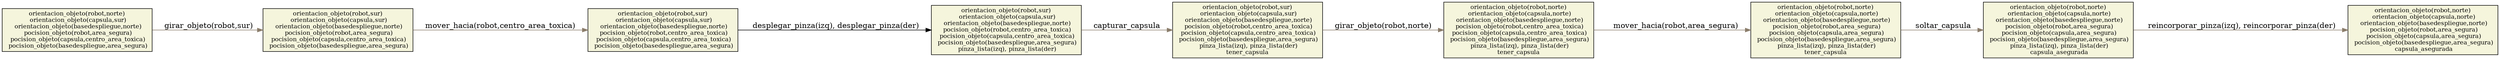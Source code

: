 digraph RobotRescue { 
rankdir=LR
node [ style=rounded, shape=box, fillcolor="beige", style="filled"]; 

E0 [fontsize=11, label="orientacion_objeto(robot,norte)\n orientacion_objeto(capsula,sur)\n orientacion_objeto(basedespliegue,norte)\n pocision_objeto(robot,area_segura)\n pocision_objeto(capsula,centro_area_toxica)\n pocision_objeto(basedespliegue,area_segura)"];

E1 [fontsize=11, label="orientacion_objeto(robot,sur)\n orientacion_objeto(capsula,sur)\n orientacion_objeto(basedespliegue,norte)\n pocision_objeto(robot,area_segura)\n pocision_objeto(capsula,centro_area_toxica)\n pocision_objeto(basedespliegue,area_segura)"];


E2 [ fontsize=11, label="orientacion_objeto(robot,sur)\n orientacion_objeto(capsula,sur)\n orientacion_objeto(basedespliegue,norte)\n pocision_objeto(robot,centro_area_toxica)\n pocision_objeto(capsula,centro_area_toxica)\n pocision_objeto(basedespliegue,area_segura)"];


E3[ fontsize=11, label="orientacion_objeto(robot,sur)\n orientacion_objeto(capsula,sur)\n orientacion_objeto(basedespliegue,norte)\n pocision_objeto(robot,centro_area_toxica)\n pocision_objeto(capsula,centro_area_toxica)\n pocision_objeto(basedespliegue,area_segura)\n pinza_lista(izq), pinza_lista(der)"];


E4[ fontsize=11 ,label="orientacion_objeto(robot,sur)\n orientacion_objeto(capsula,sur)\n orientacion_objeto(basedespliegue,norte)\n pocision_objeto(robot,centro_area_toxica)\n pocision_objeto(capsula,centro_area_toxica)\n pocision_objeto(basedespliegue,area_segura)\n pinza_lista(izq), pinza_lista(der)\ntener_capsula"];


E5[ fontsize=11, label="orientacion_objeto(robot,norte)\n orientacion_objeto(capsula,norte)\n orientacion_objeto(basedespliegue,norte)\n pocision_objeto(robot,centro_area_toxica)\n pocision_objeto(capsula,centro_area_toxica)\n pocision_objeto(basedespliegue,area_segura)\n pinza_lista(izq), pinza_lista(der)\ntener_capsula"];

E6[ fontsize=11, label="orientacion_objeto(robot,norte)\n orientacion_objeto(capsula,norte)\n orientacion_objeto(basedespliegue,norte)\n pocision_objeto(robot,area_segura)\n pocision_objeto(capsula,area_segura)\n pocision_objeto(basedespliegue,area_segura)\n pinza_lista(izq), pinza_lista(der)\ntener_capsula"];


E7[ fontsize=11 ,label="orientacion_objeto(robot,norte)\n orientacion_objeto(capsula,norte)\n orientacion_objeto(basedespliegue,norte)\n pocision_objeto(robot,area_segura)\n pocision_objeto(capsula,area_segura)\n pocision_objeto(basedespliegue,area_segura)\n pinza_lista(izq), pinza_lista(der)\n capsula_asegurada"];


E8[ fontsize=11, label="orientacion_objeto(robot,norte)\n orientacion_objeto(capsula,norte)\n orientacion_objeto(basedespliegue,norte)\n pocision_objeto(robot,area_segura)\n pocision_objeto(capsula,area_segura)\n pocision_objeto(basedespliegue,area_segura)\n capsula_asegurada"];

E0 -> E1 [label=" girar_objeto(robot,sur)"  color="bisque4" ];
E1 -> E2 [label=" mover_hacia(robot,centro_area_toxica) " color="bisque4"];
E2-> E3  [label="  desplegar_pinza(izq), desplegar_pinza(der) " bisque4="bisque4"];
E3 -> E4 [label=" capturar_capsula " color="bisque4"];
E4-> E5  [label=" girar_objeto(robot,norte) " color="bisque4"];
E5 -> E6 [label="    mover_hacia(robot,area_segura) " color="bisque4"];
E6 -> E7 [label="  soltar_capsula " color="bisque4"];
E7 -> E8 [label="  reincorporar_pinza(izq), reincorporar_pinza(der) " color="bisque4"];
}